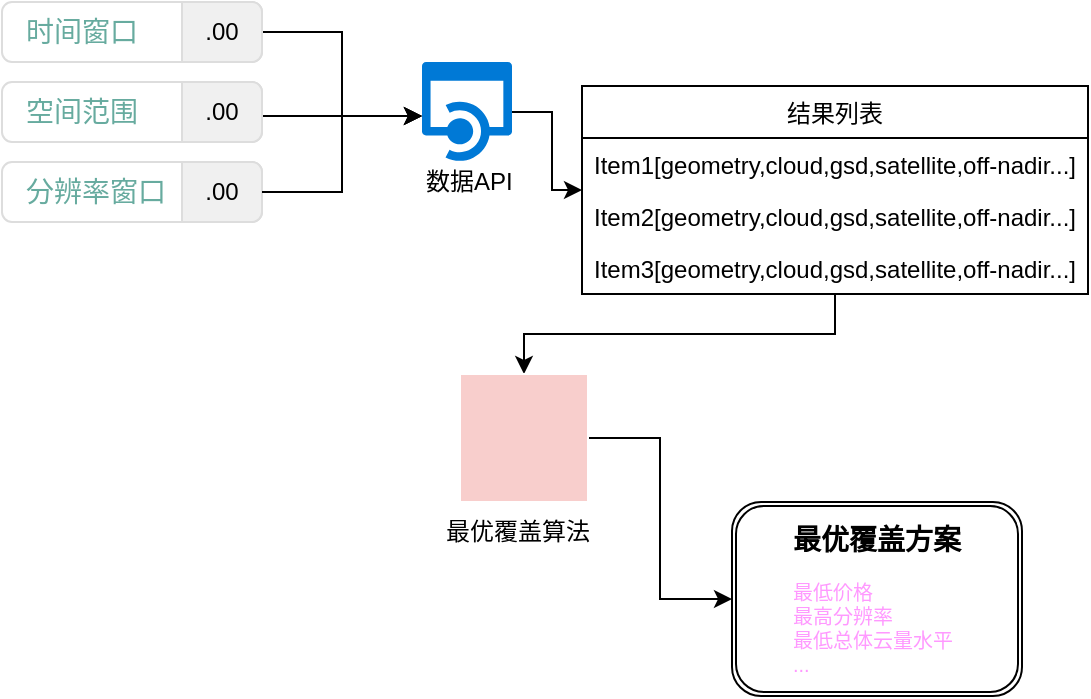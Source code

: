 <mxfile version="10.6.3" type="github"><diagram id="wnbGq5oPujWt7q_hX2k8" name="Page-1"><mxGraphModel dx="633" dy="371" grid="0" gridSize="10" guides="1" tooltips="1" connect="1" arrows="1" fold="1" page="1" pageScale="1" pageWidth="850" pageHeight="1100" math="0" shadow="0"><root><mxCell id="0"/><mxCell id="1" parent="0"/><mxCell id="spsuZpREKKXDCuScoha9-23" style="edgeStyle=orthogonalEdgeStyle;rounded=0;orthogonalLoop=1;jettySize=auto;html=1;entryX=0;entryY=0.54;entryDx=0;entryDy=0;entryPerimeter=0;" edge="1" parent="1" source="spsuZpREKKXDCuScoha9-1" target="spsuZpREKKXDCuScoha9-21"><mxGeometry relative="1" as="geometry"/></mxCell><mxCell id="spsuZpREKKXDCuScoha9-1" value="&lt;font color=&quot;#67ab9f&quot;&gt;时间窗口&lt;/font&gt;" style="html=1;shadow=0;dashed=0;shape=mxgraph.bootstrap.rrect;rSize=5;strokeColor=#dddddd;fillColor=#ffffff;spacingLeft=10;fontSize=14;align=left;fontColor=#dddddd;whiteSpace=wrap;" vertex="1" parent="1"><mxGeometry x="60" y="140" width="130" height="30" as="geometry"/></mxCell><mxCell id="spsuZpREKKXDCuScoha9-2" value=".00" style="html=1;shadow=0;dashed=0;shape=mxgraph.bootstrap.rightButton;rSize=5;strokeColor=#dddddd;fillColor=#f0f0f0;whiteSpace=wrap;resizeHeight=1;" vertex="1" parent="spsuZpREKKXDCuScoha9-1"><mxGeometry x="1" width="40" height="30" relative="1" as="geometry"><mxPoint x="-40" as="offset"/></mxGeometry></mxCell><mxCell id="spsuZpREKKXDCuScoha9-24" style="edgeStyle=orthogonalEdgeStyle;rounded=0;orthogonalLoop=1;jettySize=auto;html=1;entryX=0;entryY=0.54;entryDx=0;entryDy=0;entryPerimeter=0;" edge="1" parent="1" source="spsuZpREKKXDCuScoha9-3" target="spsuZpREKKXDCuScoha9-21"><mxGeometry relative="1" as="geometry"><Array as="points"><mxPoint x="210" y="197"/><mxPoint x="210" y="197"/></Array></mxGeometry></mxCell><mxCell id="spsuZpREKKXDCuScoha9-3" value="&lt;font color=&quot;#67ab9f&quot;&gt;空间范围&lt;/font&gt;" style="html=1;shadow=0;dashed=0;shape=mxgraph.bootstrap.rrect;rSize=5;strokeColor=#dddddd;fillColor=#ffffff;spacingLeft=10;fontSize=14;align=left;fontColor=#dddddd;whiteSpace=wrap;" vertex="1" parent="1"><mxGeometry x="60" y="180" width="130" height="30" as="geometry"/></mxCell><mxCell id="spsuZpREKKXDCuScoha9-4" value=".00" style="html=1;shadow=0;dashed=0;shape=mxgraph.bootstrap.rightButton;rSize=5;strokeColor=#dddddd;fillColor=#f0f0f0;whiteSpace=wrap;resizeHeight=1;" vertex="1" parent="spsuZpREKKXDCuScoha9-3"><mxGeometry x="1" width="40" height="30" relative="1" as="geometry"><mxPoint x="-40" as="offset"/></mxGeometry></mxCell><mxCell id="spsuZpREKKXDCuScoha9-5" value="&lt;font color=&quot;#67ab9f&quot;&gt;分辨率窗口&lt;/font&gt;" style="html=1;shadow=0;dashed=0;shape=mxgraph.bootstrap.rrect;rSize=5;strokeColor=#dddddd;fillColor=#ffffff;spacingLeft=10;fontSize=14;align=left;fontColor=#dddddd;whiteSpace=wrap;" vertex="1" parent="1"><mxGeometry x="60" y="220" width="130" height="30" as="geometry"/></mxCell><mxCell id="spsuZpREKKXDCuScoha9-6" value=".00" style="html=1;shadow=0;dashed=0;shape=mxgraph.bootstrap.rightButton;rSize=5;strokeColor=#dddddd;fillColor=#f0f0f0;whiteSpace=wrap;resizeHeight=1;" vertex="1" parent="spsuZpREKKXDCuScoha9-5"><mxGeometry x="1" width="40" height="30" relative="1" as="geometry"><mxPoint x="-40" as="offset"/></mxGeometry></mxCell><mxCell id="spsuZpREKKXDCuScoha9-25" style="edgeStyle=orthogonalEdgeStyle;rounded=0;orthogonalLoop=1;jettySize=auto;html=1;entryX=0;entryY=0.54;entryDx=0;entryDy=0;entryPerimeter=0;" edge="1" parent="spsuZpREKKXDCuScoha9-5" source="spsuZpREKKXDCuScoha9-6" target="spsuZpREKKXDCuScoha9-21"><mxGeometry relative="1" as="geometry"/></mxCell><mxCell id="spsuZpREKKXDCuScoha9-32" style="edgeStyle=orthogonalEdgeStyle;rounded=0;orthogonalLoop=1;jettySize=auto;html=1;exitX=1;exitY=0.5;exitDx=0;exitDy=0;exitPerimeter=0;entryX=0;entryY=0.5;entryDx=0;entryDy=0;" edge="1" parent="1" source="spsuZpREKKXDCuScoha9-21" target="spsuZpREKKXDCuScoha9-27"><mxGeometry relative="1" as="geometry"/></mxCell><mxCell id="spsuZpREKKXDCuScoha9-21" value="" style="shadow=0;dashed=0;html=1;strokeColor=none;labelPosition=center;verticalLabelPosition=bottom;verticalAlign=top;align=center;shape=mxgraph.mscae.cloud.api_app;fillColor=#0079D6;" vertex="1" parent="1"><mxGeometry x="270" y="170" width="45" height="50" as="geometry"/></mxCell><mxCell id="spsuZpREKKXDCuScoha9-22" value="数据API" style="text;html=1;resizable=0;points=[];autosize=1;align=left;verticalAlign=top;spacingTop=-4;" vertex="1" parent="1"><mxGeometry x="270" y="220" width="60" height="20" as="geometry"/></mxCell><mxCell id="spsuZpREKKXDCuScoha9-42" style="edgeStyle=orthogonalEdgeStyle;rounded=0;orthogonalLoop=1;jettySize=auto;html=1;entryX=0.5;entryY=0;entryDx=0;entryDy=0;" edge="1" parent="1" source="spsuZpREKKXDCuScoha9-27" target="spsuZpREKKXDCuScoha9-37"><mxGeometry relative="1" as="geometry"/></mxCell><mxCell id="spsuZpREKKXDCuScoha9-27" value="&#10;结果列表&#10;" style="swimlane;fontStyle=0;childLayout=stackLayout;horizontal=1;startSize=26;fillColor=none;horizontalStack=0;resizeParent=1;resizeParentMax=0;resizeLast=0;collapsible=1;marginBottom=0;align=center;" vertex="1" parent="1"><mxGeometry x="350" y="182" width="253" height="104" as="geometry"><mxRectangle x="350" y="182" width="75" height="26" as="alternateBounds"/></mxGeometry></mxCell><mxCell id="spsuZpREKKXDCuScoha9-28" value="Item1[geometry,cloud,gsd,satellite,off-nadir...]" style="text;strokeColor=none;fillColor=none;align=left;verticalAlign=top;spacingLeft=4;spacingRight=4;overflow=hidden;rotatable=0;points=[[0,0.5],[1,0.5]];portConstraint=eastwest;" vertex="1" parent="spsuZpREKKXDCuScoha9-27"><mxGeometry y="26" width="253" height="26" as="geometry"/></mxCell><mxCell id="spsuZpREKKXDCuScoha9-29" value="Item2[geometry,cloud,gsd,satellite,off-nadir...]" style="text;strokeColor=none;fillColor=none;align=left;verticalAlign=top;spacingLeft=4;spacingRight=4;overflow=hidden;rotatable=0;points=[[0,0.5],[1,0.5]];portConstraint=eastwest;" vertex="1" parent="spsuZpREKKXDCuScoha9-27"><mxGeometry y="52" width="253" height="26" as="geometry"/></mxCell><mxCell id="spsuZpREKKXDCuScoha9-30" value="Item3[geometry,cloud,gsd,satellite,off-nadir...]" style="text;strokeColor=none;fillColor=none;align=left;verticalAlign=top;spacingLeft=4;spacingRight=4;overflow=hidden;rotatable=0;points=[[0,0.5],[1,0.5]];portConstraint=eastwest;" vertex="1" parent="spsuZpREKKXDCuScoha9-27"><mxGeometry y="78" width="253" height="26" as="geometry"/></mxCell><mxCell id="spsuZpREKKXDCuScoha9-50" style="edgeStyle=orthogonalEdgeStyle;rounded=0;orthogonalLoop=1;jettySize=auto;html=1;exitX=1;exitY=0.5;exitDx=0;exitDy=0;" edge="1" parent="1" source="spsuZpREKKXDCuScoha9-37" target="spsuZpREKKXDCuScoha9-49"><mxGeometry relative="1" as="geometry"/></mxCell><mxCell id="spsuZpREKKXDCuScoha9-37" value="" style="shape=image;html=1;verticalAlign=top;verticalLabelPosition=bottom;labelBackgroundColor=#ffffff;imageAspect=0;aspect=fixed;image=https://cdn3.iconfinder.com/data/icons/technology-mix/200/Technology_Mix_-_Final-15-128.png;align=center;imageBorder=#FFFFFF;imageBackground=#F8CECC;" vertex="1" parent="1"><mxGeometry x="289" y="326" width="64" height="64" as="geometry"/></mxCell><mxCell id="spsuZpREKKXDCuScoha9-40" value="最优覆盖算法" style="text;html=1;resizable=0;points=[];autosize=1;align=left;verticalAlign=top;spacingTop=-4;" vertex="1" parent="1"><mxGeometry x="280" y="394.5" width="82" height="14" as="geometry"/></mxCell><mxCell id="spsuZpREKKXDCuScoha9-49" value="&lt;font style=&quot;font-size: 14px&quot;&gt;&lt;b&gt;最优覆盖方案&lt;/b&gt;&lt;/font&gt;&lt;br&gt;&lt;div style=&quot;text-align: left ; font-size: 10px&quot;&gt;&lt;span style=&quot;font-size: 10px&quot;&gt;&lt;br&gt;&lt;/span&gt;&lt;/div&gt;&lt;div style=&quot;text-align: left ; font-size: 10px&quot;&gt;&lt;span style=&quot;font-size: 10px&quot;&gt;&lt;font color=&quot;#ff99ff&quot;&gt;最低价格&lt;/font&gt;&lt;/span&gt;&lt;/div&gt;&lt;div style=&quot;text-align: left ; font-size: 10px&quot;&gt;&lt;span style=&quot;font-size: 10px&quot;&gt;&lt;font color=&quot;#ff99ff&quot;&gt;最高分辨率&lt;/font&gt;&lt;/span&gt;&lt;/div&gt;&lt;div style=&quot;text-align: left ; font-size: 10px&quot;&gt;&lt;span style=&quot;font-size: 10px&quot;&gt;&lt;font color=&quot;#ff99ff&quot;&gt;最低总体云量水平&lt;/font&gt;&lt;/span&gt;&lt;/div&gt;&lt;div style=&quot;text-align: left ; font-size: 10px&quot;&gt;&lt;span style=&quot;font-size: 10px&quot;&gt;&lt;font color=&quot;#ff99ff&quot;&gt;...&lt;/font&gt;&lt;/span&gt;&lt;/div&gt;" style="shape=ext;double=1;rounded=1;whiteSpace=wrap;html=1;align=center;" vertex="1" parent="1"><mxGeometry x="425" y="390" width="145" height="97" as="geometry"/></mxCell></root></mxGraphModel></diagram></mxfile>